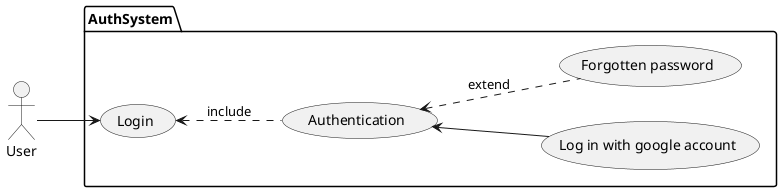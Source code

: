 @startuml usecase
left to right direction
actor User as U

package AuthSystem {
    usecase "Login" as UC1
    usecase "Authentication" as UC2
    usecase "Log in with google account" as UC3
    usecase "Forgotten password" as UC4
}

U --> UC1
UC1 <.. UC2 : include
UC2 <.. UC4 : extend
UC2 <-- UC3
@enduml